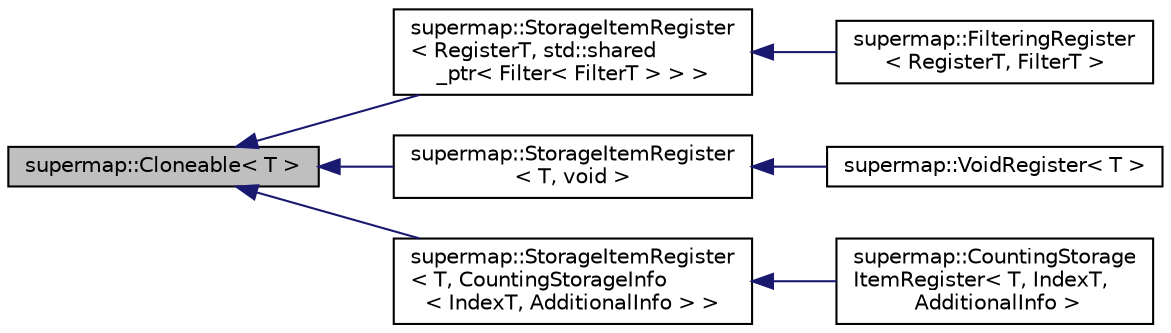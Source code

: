 digraph "supermap::Cloneable&lt; T &gt;"
{
 // LATEX_PDF_SIZE
  edge [fontname="Helvetica",fontsize="10",labelfontname="Helvetica",labelfontsize="10"];
  node [fontname="Helvetica",fontsize="10",shape=record];
  rankdir="LR";
  Node1 [label="supermap::Cloneable\< T \>",height=0.2,width=0.4,color="black", fillcolor="grey75", style="filled", fontcolor="black",tooltip="Object which can produce cloned versions."];
  Node1 -> Node2 [dir="back",color="midnightblue",fontsize="10",style="solid",fontname="Helvetica"];
  Node2 [label="supermap::StorageItemRegister\l\< RegisterT, std::shared\l_ptr\< Filter\< FilterT \> \> \>",height=0.2,width=0.4,color="black", fillcolor="white", style="filled",URL="$classsupermap_1_1StorageItemRegister.html",tooltip=" "];
  Node2 -> Node3 [dir="back",color="midnightblue",fontsize="10",style="solid",fontname="Helvetica"];
  Node3 [label="supermap::FilteringRegister\l\< RegisterT, FilterT \>",height=0.2,width=0.4,color="black", fillcolor="white", style="filled",URL="$classsupermap_1_1FilteringRegister.html",tooltip="A storage register, which registers elements in inner filter."];
  Node1 -> Node4 [dir="back",color="midnightblue",fontsize="10",style="solid",fontname="Helvetica"];
  Node4 [label="supermap::StorageItemRegister\l\< T, void \>",height=0.2,width=0.4,color="black", fillcolor="white", style="filled",URL="$classsupermap_1_1StorageItemRegister.html",tooltip=" "];
  Node4 -> Node5 [dir="back",color="midnightblue",fontsize="10",style="solid",fontname="Helvetica"];
  Node5 [label="supermap::VoidRegister\< T \>",height=0.2,width=0.4,color="black", fillcolor="white", style="filled",URL="$classsupermap_1_1VoidRegister.html",tooltip="Empty register that does nothing."];
  Node1 -> Node6 [dir="back",color="midnightblue",fontsize="10",style="solid",fontname="Helvetica"];
  Node6 [label="supermap::StorageItemRegister\l\< T, CountingStorageInfo\l\< IndexT, AdditionalInfo \> \>",height=0.2,width=0.4,color="black", fillcolor="white", style="filled",URL="$classsupermap_1_1StorageItemRegister.html",tooltip=" "];
  Node6 -> Node7 [dir="back",color="midnightblue",fontsize="10",style="solid",fontname="Helvetica"];
  Node7 [label="supermap::CountingStorage\lItemRegister\< T, IndexT,\l AdditionalInfo \>",height=0.2,width=0.4,color="black", fillcolor="white", style="filled",URL="$classsupermap_1_1CountingStorageItemRegister.html",tooltip="Storage item register which counts every added element to the storage."];
}
